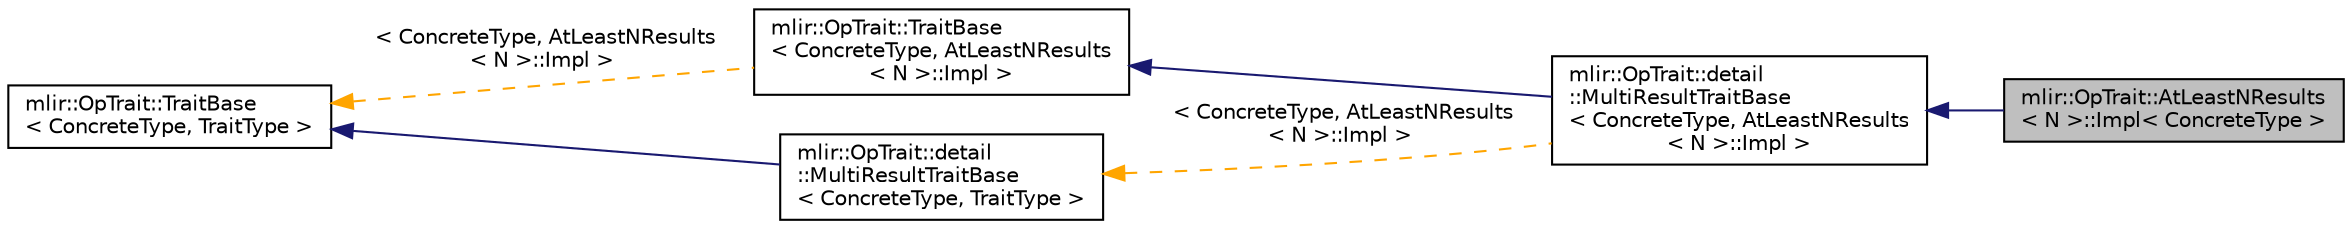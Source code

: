 digraph "mlir::OpTrait::AtLeastNResults&lt; N &gt;::Impl&lt; ConcreteType &gt;"
{
  bgcolor="transparent";
  edge [fontname="Helvetica",fontsize="10",labelfontname="Helvetica",labelfontsize="10"];
  node [fontname="Helvetica",fontsize="10",shape=record];
  rankdir="LR";
  Node5 [label="mlir::OpTrait::AtLeastNResults\l\< N \>::Impl\< ConcreteType \>",height=0.2,width=0.4,color="black", fillcolor="grey75", style="filled", fontcolor="black"];
  Node6 -> Node5 [dir="back",color="midnightblue",fontsize="10",style="solid",fontname="Helvetica"];
  Node6 [label="mlir::OpTrait::detail\l::MultiResultTraitBase\l\< ConcreteType, AtLeastNResults\l\< N \>::Impl \>",height=0.2,width=0.4,color="black",URL="$structmlir_1_1OpTrait_1_1detail_1_1MultiResultTraitBase.html"];
  Node7 -> Node6 [dir="back",color="midnightblue",fontsize="10",style="solid",fontname="Helvetica"];
  Node7 [label="mlir::OpTrait::TraitBase\l\< ConcreteType, AtLeastNResults\l\< N \>::Impl \>",height=0.2,width=0.4,color="black",URL="$classmlir_1_1OpTrait_1_1TraitBase.html"];
  Node8 -> Node7 [dir="back",color="orange",fontsize="10",style="dashed",label=" \< ConcreteType, AtLeastNResults\l\< N \>::Impl \>" ,fontname="Helvetica"];
  Node8 [label="mlir::OpTrait::TraitBase\l\< ConcreteType, TraitType \>",height=0.2,width=0.4,color="black",URL="$classmlir_1_1OpTrait_1_1TraitBase.html",tooltip="Helper class for implementing traits. "];
  Node9 -> Node6 [dir="back",color="orange",fontsize="10",style="dashed",label=" \< ConcreteType, AtLeastNResults\l\< N \>::Impl \>" ,fontname="Helvetica"];
  Node9 [label="mlir::OpTrait::detail\l::MultiResultTraitBase\l\< ConcreteType, TraitType \>",height=0.2,width=0.4,color="black",URL="$structmlir_1_1OpTrait_1_1detail_1_1MultiResultTraitBase.html",tooltip="Utility trait base that provides accessors for derived traits that have multiple results. "];
  Node8 -> Node9 [dir="back",color="midnightblue",fontsize="10",style="solid",fontname="Helvetica"];
}
